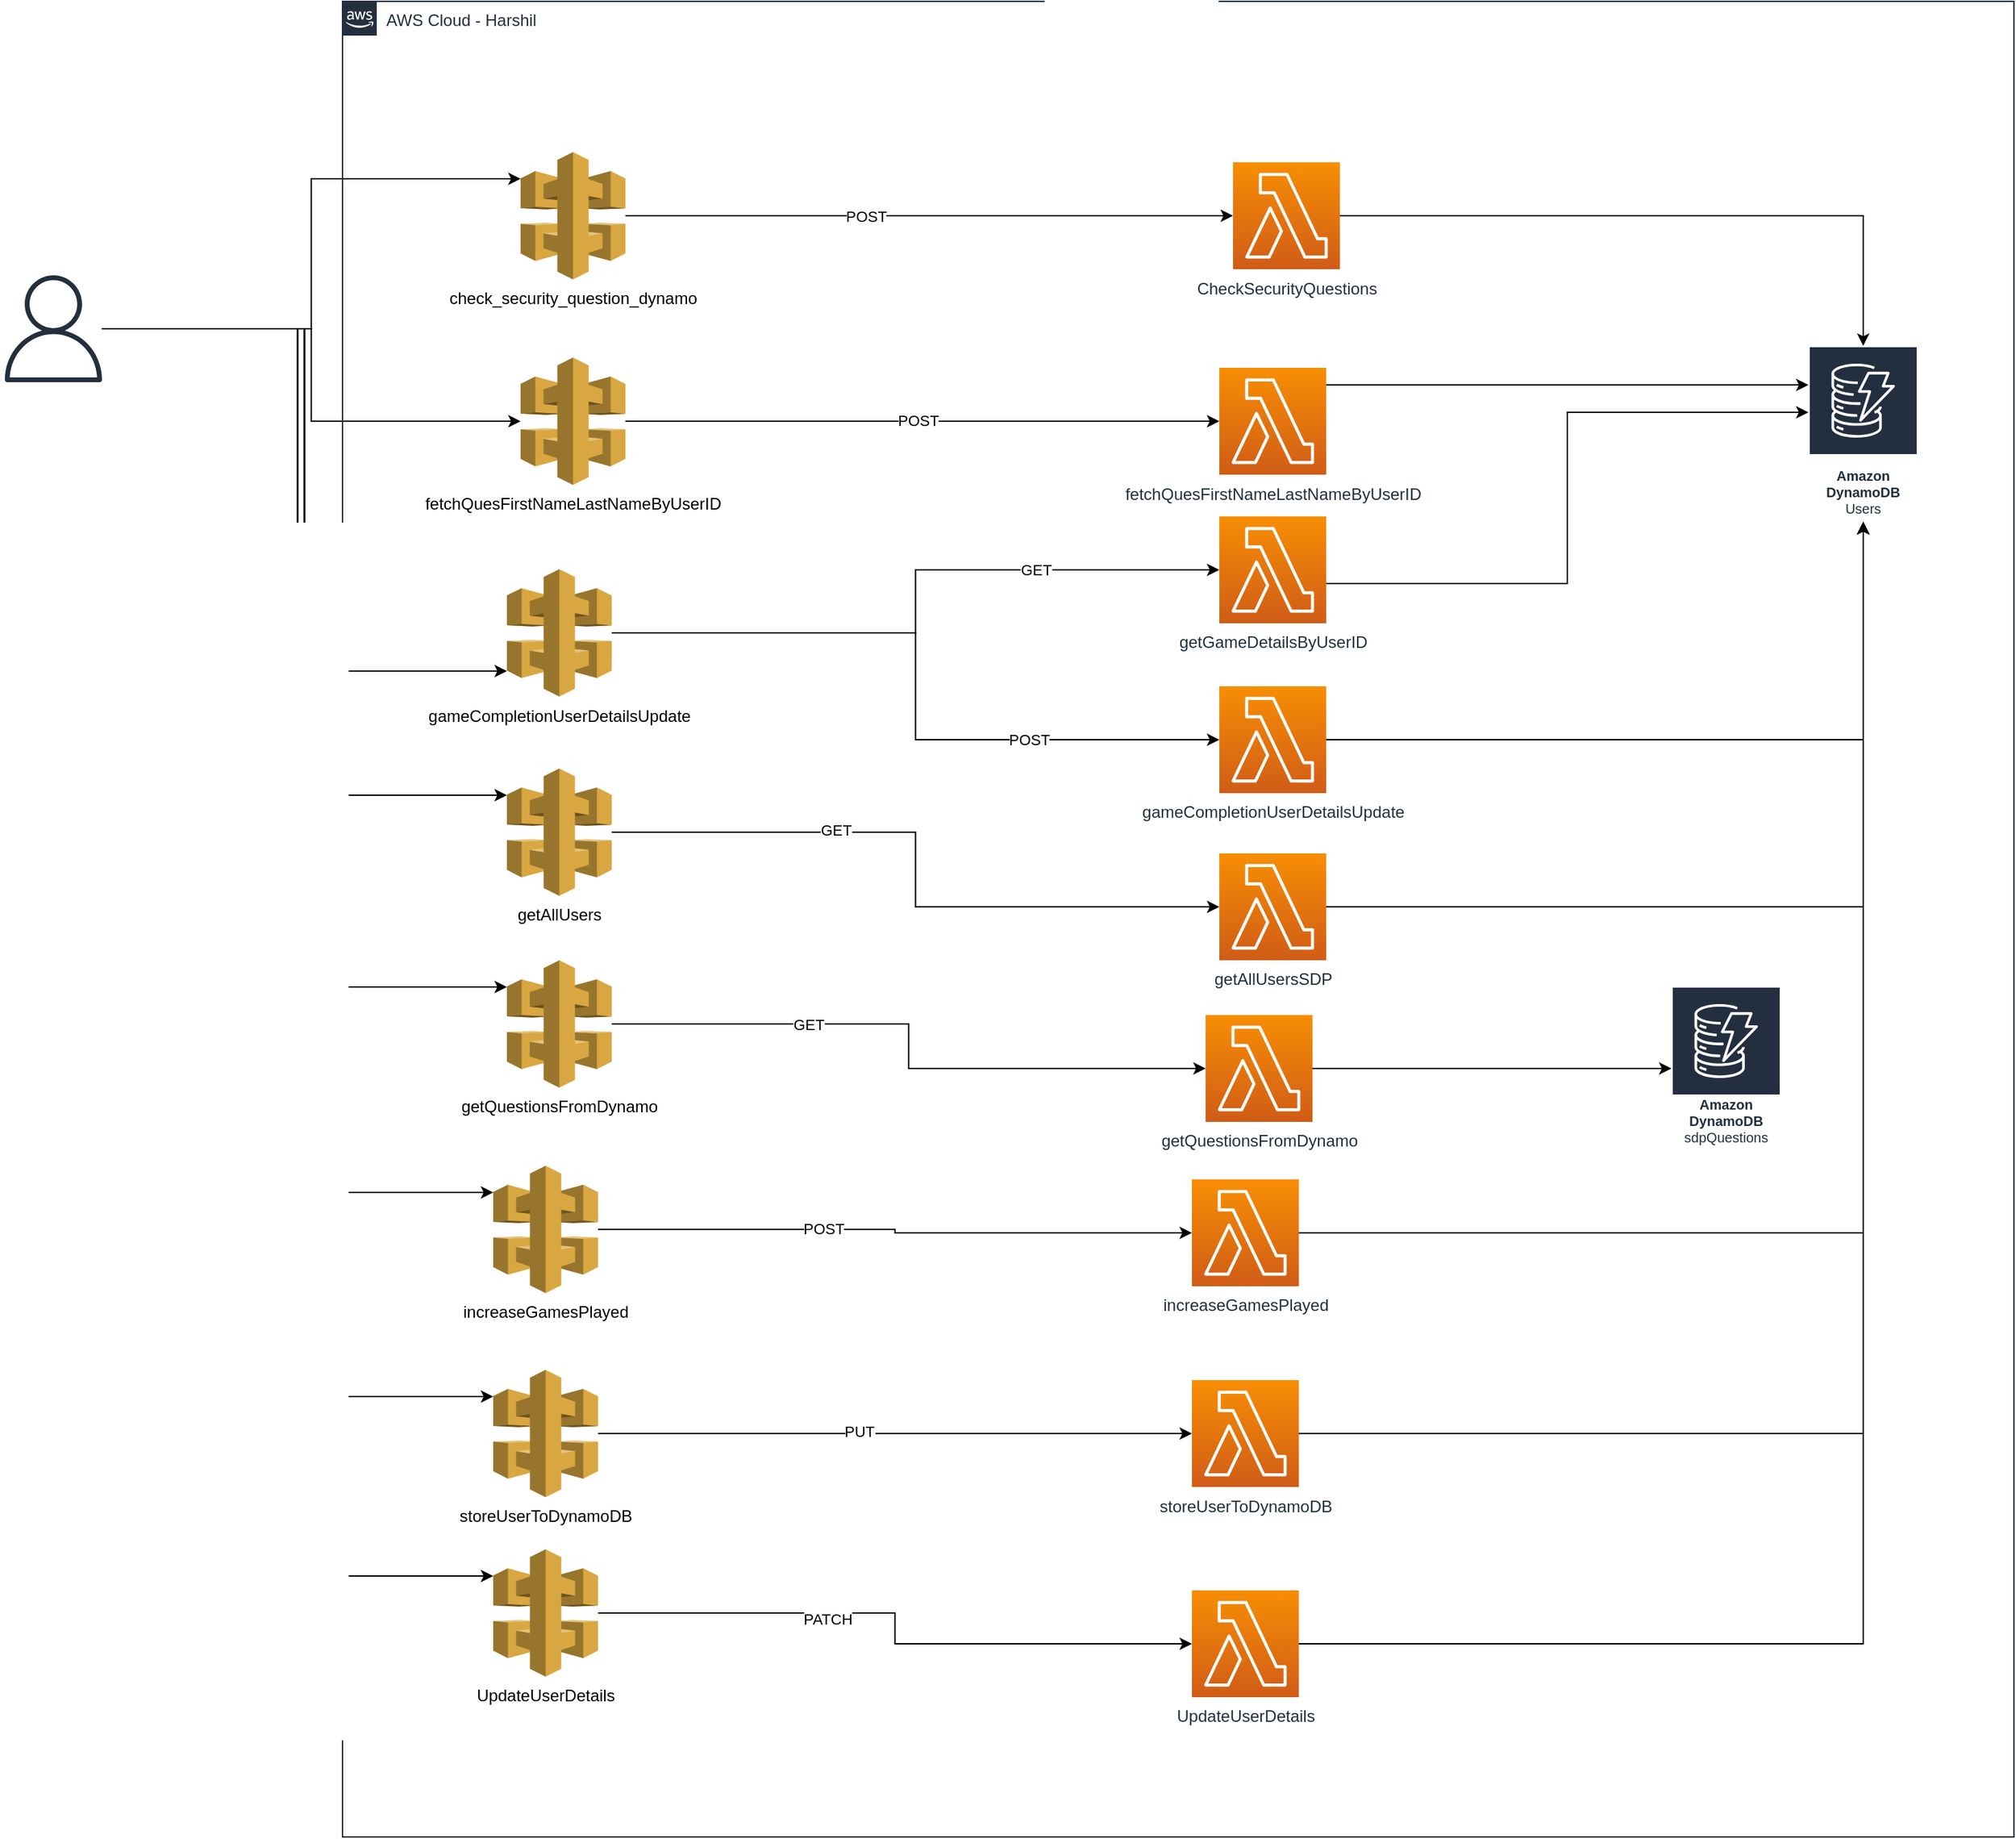 <mxfile version="21.6.6" type="device">
  <diagram name="Page-1" id="wfGJKl3lStCZsuAB7YQr">
    <mxGraphModel dx="2501" dy="750" grid="1" gridSize="10" guides="1" tooltips="1" connect="1" arrows="1" fold="1" page="1" pageScale="1" pageWidth="827" pageHeight="1169" math="0" shadow="0">
      <root>
        <mxCell id="0" />
        <mxCell id="1" parent="0" />
        <mxCell id="5XVgzPO-QSHydqZ4kXn2-1" style="edgeStyle=orthogonalEdgeStyle;rounded=0;orthogonalLoop=1;jettySize=auto;html=1;entryX=0;entryY=0.21;entryDx=0;entryDy=0;entryPerimeter=0;" edge="1" parent="1" source="5XVgzPO-QSHydqZ4kXn2-9" target="5XVgzPO-QSHydqZ4kXn2-13">
          <mxGeometry relative="1" as="geometry" />
        </mxCell>
        <mxCell id="5XVgzPO-QSHydqZ4kXn2-2" style="edgeStyle=orthogonalEdgeStyle;rounded=0;orthogonalLoop=1;jettySize=auto;html=1;" edge="1" parent="1" source="5XVgzPO-QSHydqZ4kXn2-9" target="5XVgzPO-QSHydqZ4kXn2-16">
          <mxGeometry relative="1" as="geometry" />
        </mxCell>
        <mxCell id="5XVgzPO-QSHydqZ4kXn2-3" style="edgeStyle=orthogonalEdgeStyle;rounded=0;orthogonalLoop=1;jettySize=auto;html=1;entryX=0;entryY=0.8;entryDx=0;entryDy=0;entryPerimeter=0;" edge="1" parent="1" source="5XVgzPO-QSHydqZ4kXn2-9" target="5XVgzPO-QSHydqZ4kXn2-30">
          <mxGeometry relative="1" as="geometry">
            <mxPoint x="-210" y="700" as="targetPoint" />
          </mxGeometry>
        </mxCell>
        <mxCell id="5XVgzPO-QSHydqZ4kXn2-4" style="edgeStyle=orthogonalEdgeStyle;rounded=0;orthogonalLoop=1;jettySize=auto;html=1;entryX=0;entryY=0.21;entryDx=0;entryDy=0;entryPerimeter=0;" edge="1" parent="1" source="5XVgzPO-QSHydqZ4kXn2-9" target="5XVgzPO-QSHydqZ4kXn2-19">
          <mxGeometry relative="1" as="geometry" />
        </mxCell>
        <mxCell id="5XVgzPO-QSHydqZ4kXn2-5" style="edgeStyle=orthogonalEdgeStyle;rounded=0;orthogonalLoop=1;jettySize=auto;html=1;entryX=0;entryY=0.21;entryDx=0;entryDy=0;entryPerimeter=0;" edge="1" parent="1" source="5XVgzPO-QSHydqZ4kXn2-9" target="5XVgzPO-QSHydqZ4kXn2-22">
          <mxGeometry relative="1" as="geometry" />
        </mxCell>
        <mxCell id="5XVgzPO-QSHydqZ4kXn2-6" style="edgeStyle=orthogonalEdgeStyle;rounded=0;orthogonalLoop=1;jettySize=auto;html=1;entryX=0;entryY=0.21;entryDx=0;entryDy=0;entryPerimeter=0;" edge="1" parent="1" source="5XVgzPO-QSHydqZ4kXn2-9" target="5XVgzPO-QSHydqZ4kXn2-53">
          <mxGeometry relative="1" as="geometry" />
        </mxCell>
        <mxCell id="5XVgzPO-QSHydqZ4kXn2-7" style="edgeStyle=orthogonalEdgeStyle;rounded=0;orthogonalLoop=1;jettySize=auto;html=1;entryX=0;entryY=0.21;entryDx=0;entryDy=0;entryPerimeter=0;" edge="1" parent="1" source="5XVgzPO-QSHydqZ4kXn2-9" target="5XVgzPO-QSHydqZ4kXn2-25">
          <mxGeometry relative="1" as="geometry" />
        </mxCell>
        <mxCell id="5XVgzPO-QSHydqZ4kXn2-8" style="edgeStyle=orthogonalEdgeStyle;rounded=0;orthogonalLoop=1;jettySize=auto;html=1;entryX=0;entryY=0.21;entryDx=0;entryDy=0;entryPerimeter=0;" edge="1" parent="1" source="5XVgzPO-QSHydqZ4kXn2-9" target="5XVgzPO-QSHydqZ4kXn2-56">
          <mxGeometry relative="1" as="geometry" />
        </mxCell>
        <mxCell id="5XVgzPO-QSHydqZ4kXn2-9" value="" style="sketch=0;outlineConnect=0;fontColor=#232F3E;gradientColor=none;fillColor=#232F3D;strokeColor=none;dashed=0;verticalLabelPosition=bottom;verticalAlign=top;align=center;html=1;fontSize=12;fontStyle=0;aspect=fixed;pointerEvents=1;shape=mxgraph.aws4.user;" vertex="1" parent="1">
          <mxGeometry x="-310" y="370" width="78" height="78" as="geometry" />
        </mxCell>
        <mxCell id="5XVgzPO-QSHydqZ4kXn2-10" value="AWS Cloud - Harshil" style="points=[[0,0],[0.25,0],[0.5,0],[0.75,0],[1,0],[1,0.25],[1,0.5],[1,0.75],[1,1],[0.75,1],[0.5,1],[0.25,1],[0,1],[0,0.75],[0,0.5],[0,0.25]];outlineConnect=0;gradientColor=none;html=1;whiteSpace=wrap;fontSize=12;fontStyle=0;container=1;pointerEvents=0;collapsible=0;recursiveResize=0;shape=mxgraph.aws4.group;grIcon=mxgraph.aws4.group_aws_cloud_alt;strokeColor=#232F3E;fillColor=none;verticalAlign=top;align=left;spacingLeft=30;fontColor=#232F3E;dashed=0;" vertex="1" parent="1">
          <mxGeometry x="-60" y="170" width="1220" height="1340" as="geometry" />
        </mxCell>
        <mxCell id="5XVgzPO-QSHydqZ4kXn2-11" style="edgeStyle=orthogonalEdgeStyle;rounded=0;orthogonalLoop=1;jettySize=auto;html=1;" edge="1" parent="5XVgzPO-QSHydqZ4kXn2-10" source="5XVgzPO-QSHydqZ4kXn2-13" target="5XVgzPO-QSHydqZ4kXn2-32">
          <mxGeometry relative="1" as="geometry" />
        </mxCell>
        <mxCell id="5XVgzPO-QSHydqZ4kXn2-12" value="POST" style="edgeLabel;html=1;align=center;verticalAlign=middle;resizable=0;points=[];" vertex="1" connectable="0" parent="5XVgzPO-QSHydqZ4kXn2-11">
          <mxGeometry x="-0.261" y="3" relative="1" as="geometry">
            <mxPoint x="11" y="3" as="offset" />
          </mxGeometry>
        </mxCell>
        <mxCell id="5XVgzPO-QSHydqZ4kXn2-13" value="check_security_question_dynamo" style="outlineConnect=0;dashed=0;verticalLabelPosition=bottom;verticalAlign=top;align=center;html=1;shape=mxgraph.aws3.api_gateway;fillColor=#D9A741;gradientColor=none;" vertex="1" parent="5XVgzPO-QSHydqZ4kXn2-10">
          <mxGeometry x="130" y="110" width="76.5" height="93" as="geometry" />
        </mxCell>
        <mxCell id="5XVgzPO-QSHydqZ4kXn2-14" style="edgeStyle=orthogonalEdgeStyle;rounded=0;orthogonalLoop=1;jettySize=auto;html=1;" edge="1" parent="5XVgzPO-QSHydqZ4kXn2-10" source="5XVgzPO-QSHydqZ4kXn2-16" target="5XVgzPO-QSHydqZ4kXn2-34">
          <mxGeometry relative="1" as="geometry" />
        </mxCell>
        <mxCell id="5XVgzPO-QSHydqZ4kXn2-15" value="POST" style="edgeLabel;html=1;align=center;verticalAlign=middle;resizable=0;points=[];" vertex="1" connectable="0" parent="5XVgzPO-QSHydqZ4kXn2-14">
          <mxGeometry x="-0.014" y="1" relative="1" as="geometry">
            <mxPoint as="offset" />
          </mxGeometry>
        </mxCell>
        <mxCell id="5XVgzPO-QSHydqZ4kXn2-16" value="fetchQuesFirstNameLastNameByUserID" style="outlineConnect=0;dashed=0;verticalLabelPosition=bottom;verticalAlign=top;align=center;html=1;shape=mxgraph.aws3.api_gateway;fillColor=#D9A741;gradientColor=none;" vertex="1" parent="5XVgzPO-QSHydqZ4kXn2-10">
          <mxGeometry x="130" y="260" width="76.5" height="93" as="geometry" />
        </mxCell>
        <mxCell id="5XVgzPO-QSHydqZ4kXn2-17" style="edgeStyle=orthogonalEdgeStyle;rounded=0;orthogonalLoop=1;jettySize=auto;html=1;entryX=0;entryY=0.5;entryDx=0;entryDy=0;entryPerimeter=0;" edge="1" parent="5XVgzPO-QSHydqZ4kXn2-10" source="5XVgzPO-QSHydqZ4kXn2-19" target="5XVgzPO-QSHydqZ4kXn2-40">
          <mxGeometry relative="1" as="geometry" />
        </mxCell>
        <mxCell id="5XVgzPO-QSHydqZ4kXn2-18" value="GET" style="edgeLabel;html=1;align=center;verticalAlign=middle;resizable=0;points=[];" vertex="1" connectable="0" parent="5XVgzPO-QSHydqZ4kXn2-17">
          <mxGeometry x="-0.345" y="2" relative="1" as="geometry">
            <mxPoint as="offset" />
          </mxGeometry>
        </mxCell>
        <mxCell id="5XVgzPO-QSHydqZ4kXn2-19" value="getAllUsers" style="outlineConnect=0;dashed=0;verticalLabelPosition=bottom;verticalAlign=top;align=center;html=1;shape=mxgraph.aws3.api_gateway;fillColor=#D9A741;gradientColor=none;" vertex="1" parent="5XVgzPO-QSHydqZ4kXn2-10">
          <mxGeometry x="120" y="560" width="76.5" height="93" as="geometry" />
        </mxCell>
        <mxCell id="5XVgzPO-QSHydqZ4kXn2-20" style="edgeStyle=orthogonalEdgeStyle;rounded=0;orthogonalLoop=1;jettySize=auto;html=1;" edge="1" parent="5XVgzPO-QSHydqZ4kXn2-10" source="5XVgzPO-QSHydqZ4kXn2-22" target="5XVgzPO-QSHydqZ4kXn2-42">
          <mxGeometry relative="1" as="geometry" />
        </mxCell>
        <mxCell id="5XVgzPO-QSHydqZ4kXn2-21" value="GET" style="edgeLabel;html=1;align=center;verticalAlign=middle;resizable=0;points=[];" vertex="1" connectable="0" parent="5XVgzPO-QSHydqZ4kXn2-20">
          <mxGeometry x="-0.387" relative="1" as="geometry">
            <mxPoint as="offset" />
          </mxGeometry>
        </mxCell>
        <mxCell id="5XVgzPO-QSHydqZ4kXn2-22" value="getQuestionsFromDynamo" style="outlineConnect=0;dashed=0;verticalLabelPosition=bottom;verticalAlign=top;align=center;html=1;shape=mxgraph.aws3.api_gateway;fillColor=#D9A741;gradientColor=none;" vertex="1" parent="5XVgzPO-QSHydqZ4kXn2-10">
          <mxGeometry x="120" y="700" width="76.5" height="93" as="geometry" />
        </mxCell>
        <mxCell id="5XVgzPO-QSHydqZ4kXn2-23" style="edgeStyle=orthogonalEdgeStyle;rounded=0;orthogonalLoop=1;jettySize=auto;html=1;" edge="1" parent="5XVgzPO-QSHydqZ4kXn2-10" source="5XVgzPO-QSHydqZ4kXn2-25" target="5XVgzPO-QSHydqZ4kXn2-46">
          <mxGeometry relative="1" as="geometry" />
        </mxCell>
        <mxCell id="5XVgzPO-QSHydqZ4kXn2-24" value="PUT" style="edgeLabel;html=1;align=center;verticalAlign=middle;resizable=0;points=[];" vertex="1" connectable="0" parent="5XVgzPO-QSHydqZ4kXn2-23">
          <mxGeometry x="-0.121" y="2" relative="1" as="geometry">
            <mxPoint as="offset" />
          </mxGeometry>
        </mxCell>
        <mxCell id="5XVgzPO-QSHydqZ4kXn2-25" value="storeUserToDynamoDB" style="outlineConnect=0;dashed=0;verticalLabelPosition=bottom;verticalAlign=top;align=center;html=1;shape=mxgraph.aws3.api_gateway;fillColor=#D9A741;gradientColor=none;" vertex="1" parent="5XVgzPO-QSHydqZ4kXn2-10">
          <mxGeometry x="110" y="999" width="76.5" height="93" as="geometry" />
        </mxCell>
        <mxCell id="5XVgzPO-QSHydqZ4kXn2-26" style="edgeStyle=orthogonalEdgeStyle;rounded=0;orthogonalLoop=1;jettySize=auto;html=1;" edge="1" parent="5XVgzPO-QSHydqZ4kXn2-10" source="5XVgzPO-QSHydqZ4kXn2-30" target="5XVgzPO-QSHydqZ4kXn2-36">
          <mxGeometry relative="1" as="geometry" />
        </mxCell>
        <mxCell id="5XVgzPO-QSHydqZ4kXn2-27" value="GET" style="edgeLabel;html=1;align=center;verticalAlign=middle;resizable=0;points=[];" vertex="1" connectable="0" parent="5XVgzPO-QSHydqZ4kXn2-26">
          <mxGeometry x="-0.137" y="3" relative="1" as="geometry">
            <mxPoint x="98" y="-43" as="offset" />
          </mxGeometry>
        </mxCell>
        <mxCell id="5XVgzPO-QSHydqZ4kXn2-28" style="edgeStyle=orthogonalEdgeStyle;rounded=0;orthogonalLoop=1;jettySize=auto;html=1;" edge="1" parent="5XVgzPO-QSHydqZ4kXn2-10" source="5XVgzPO-QSHydqZ4kXn2-30" target="5XVgzPO-QSHydqZ4kXn2-38">
          <mxGeometry relative="1" as="geometry" />
        </mxCell>
        <mxCell id="5XVgzPO-QSHydqZ4kXn2-29" value="POST" style="edgeLabel;html=1;align=center;verticalAlign=middle;resizable=0;points=[];" vertex="1" connectable="0" parent="5XVgzPO-QSHydqZ4kXn2-28">
          <mxGeometry x="0.468" relative="1" as="geometry">
            <mxPoint x="-1" as="offset" />
          </mxGeometry>
        </mxCell>
        <mxCell id="5XVgzPO-QSHydqZ4kXn2-30" value="gameCompletionUserDetailsUpdate" style="outlineConnect=0;dashed=0;verticalLabelPosition=bottom;verticalAlign=top;align=center;html=1;shape=mxgraph.aws3.api_gateway;fillColor=#D9A741;gradientColor=none;" vertex="1" parent="5XVgzPO-QSHydqZ4kXn2-10">
          <mxGeometry x="120" y="414.5" width="76.5" height="93" as="geometry" />
        </mxCell>
        <mxCell id="5XVgzPO-QSHydqZ4kXn2-31" style="edgeStyle=orthogonalEdgeStyle;rounded=0;orthogonalLoop=1;jettySize=auto;html=1;" edge="1" parent="5XVgzPO-QSHydqZ4kXn2-10" source="5XVgzPO-QSHydqZ4kXn2-32" target="5XVgzPO-QSHydqZ4kXn2-49">
          <mxGeometry relative="1" as="geometry" />
        </mxCell>
        <mxCell id="5XVgzPO-QSHydqZ4kXn2-32" value="CheckSecurityQuestions" style="sketch=0;points=[[0,0,0],[0.25,0,0],[0.5,0,0],[0.75,0,0],[1,0,0],[0,1,0],[0.25,1,0],[0.5,1,0],[0.75,1,0],[1,1,0],[0,0.25,0],[0,0.5,0],[0,0.75,0],[1,0.25,0],[1,0.5,0],[1,0.75,0]];outlineConnect=0;fontColor=#232F3E;gradientColor=#F78E04;gradientDirection=north;fillColor=#D05C17;strokeColor=#ffffff;dashed=0;verticalLabelPosition=bottom;verticalAlign=top;align=center;html=1;fontSize=12;fontStyle=0;aspect=fixed;shape=mxgraph.aws4.resourceIcon;resIcon=mxgraph.aws4.lambda;" vertex="1" parent="5XVgzPO-QSHydqZ4kXn2-10">
          <mxGeometry x="650" y="117.5" width="78" height="78" as="geometry" />
        </mxCell>
        <mxCell id="5XVgzPO-QSHydqZ4kXn2-33" style="edgeStyle=orthogonalEdgeStyle;rounded=0;orthogonalLoop=1;jettySize=auto;html=1;" edge="1" parent="5XVgzPO-QSHydqZ4kXn2-10" source="5XVgzPO-QSHydqZ4kXn2-34" target="5XVgzPO-QSHydqZ4kXn2-49">
          <mxGeometry relative="1" as="geometry">
            <Array as="points">
              <mxPoint x="1010" y="280" />
              <mxPoint x="1010" y="280" />
            </Array>
          </mxGeometry>
        </mxCell>
        <mxCell id="5XVgzPO-QSHydqZ4kXn2-34" value="fetchQuesFirstNameLastNameByUserID" style="sketch=0;points=[[0,0,0],[0.25,0,0],[0.5,0,0],[0.75,0,0],[1,0,0],[0,1,0],[0.25,1,0],[0.5,1,0],[0.75,1,0],[1,1,0],[0,0.25,0],[0,0.5,0],[0,0.75,0],[1,0.25,0],[1,0.5,0],[1,0.75,0]];outlineConnect=0;fontColor=#232F3E;gradientColor=#F78E04;gradientDirection=north;fillColor=#D05C17;strokeColor=#ffffff;dashed=0;verticalLabelPosition=bottom;verticalAlign=top;align=center;html=1;fontSize=12;fontStyle=0;aspect=fixed;shape=mxgraph.aws4.resourceIcon;resIcon=mxgraph.aws4.lambda;" vertex="1" parent="5XVgzPO-QSHydqZ4kXn2-10">
          <mxGeometry x="640" y="267.5" width="78" height="78" as="geometry" />
        </mxCell>
        <mxCell id="5XVgzPO-QSHydqZ4kXn2-35" style="edgeStyle=orthogonalEdgeStyle;rounded=0;orthogonalLoop=1;jettySize=auto;html=1;" edge="1" parent="5XVgzPO-QSHydqZ4kXn2-10">
          <mxGeometry relative="1" as="geometry">
            <mxPoint x="718" y="425" as="sourcePoint" />
            <mxPoint x="1070" y="300" as="targetPoint" />
            <Array as="points">
              <mxPoint x="894" y="425" />
              <mxPoint x="894" y="300" />
            </Array>
          </mxGeometry>
        </mxCell>
        <mxCell id="5XVgzPO-QSHydqZ4kXn2-36" value="getGameDetailsByUserID" style="sketch=0;points=[[0,0,0],[0.25,0,0],[0.5,0,0],[0.75,0,0],[1,0,0],[0,1,0],[0.25,1,0],[0.5,1,0],[0.75,1,0],[1,1,0],[0,0.25,0],[0,0.5,0],[0,0.75,0],[1,0.25,0],[1,0.5,0],[1,0.75,0]];outlineConnect=0;fontColor=#232F3E;gradientColor=#F78E04;gradientDirection=north;fillColor=#D05C17;strokeColor=#ffffff;dashed=0;verticalLabelPosition=bottom;verticalAlign=top;align=center;html=1;fontSize=12;fontStyle=0;aspect=fixed;shape=mxgraph.aws4.resourceIcon;resIcon=mxgraph.aws4.lambda;" vertex="1" parent="5XVgzPO-QSHydqZ4kXn2-10">
          <mxGeometry x="640" y="376" width="78" height="78" as="geometry" />
        </mxCell>
        <mxCell id="5XVgzPO-QSHydqZ4kXn2-37" style="edgeStyle=orthogonalEdgeStyle;rounded=0;orthogonalLoop=1;jettySize=auto;html=1;exitX=1;exitY=0.5;exitDx=0;exitDy=0;exitPerimeter=0;" edge="1" parent="5XVgzPO-QSHydqZ4kXn2-10" source="5XVgzPO-QSHydqZ4kXn2-38" target="5XVgzPO-QSHydqZ4kXn2-49">
          <mxGeometry relative="1" as="geometry" />
        </mxCell>
        <mxCell id="5XVgzPO-QSHydqZ4kXn2-38" value="gameCompletionUserDetailsUpdate" style="sketch=0;points=[[0,0,0],[0.25,0,0],[0.5,0,0],[0.75,0,0],[1,0,0],[0,1,0],[0.25,1,0],[0.5,1,0],[0.75,1,0],[1,1,0],[0,0.25,0],[0,0.5,0],[0,0.75,0],[1,0.25,0],[1,0.5,0],[1,0.75,0]];outlineConnect=0;fontColor=#232F3E;gradientColor=#F78E04;gradientDirection=north;fillColor=#D05C17;strokeColor=#ffffff;dashed=0;verticalLabelPosition=bottom;verticalAlign=top;align=center;html=1;fontSize=12;fontStyle=0;aspect=fixed;shape=mxgraph.aws4.resourceIcon;resIcon=mxgraph.aws4.lambda;" vertex="1" parent="5XVgzPO-QSHydqZ4kXn2-10">
          <mxGeometry x="640" y="500" width="78" height="78" as="geometry" />
        </mxCell>
        <mxCell id="5XVgzPO-QSHydqZ4kXn2-39" style="edgeStyle=orthogonalEdgeStyle;rounded=0;orthogonalLoop=1;jettySize=auto;html=1;exitX=1;exitY=0.5;exitDx=0;exitDy=0;exitPerimeter=0;" edge="1" parent="5XVgzPO-QSHydqZ4kXn2-10" source="5XVgzPO-QSHydqZ4kXn2-40" target="5XVgzPO-QSHydqZ4kXn2-49">
          <mxGeometry relative="1" as="geometry" />
        </mxCell>
        <mxCell id="5XVgzPO-QSHydqZ4kXn2-40" value="getAllUsersSDP" style="sketch=0;points=[[0,0,0],[0.25,0,0],[0.5,0,0],[0.75,0,0],[1,0,0],[0,1,0],[0.25,1,0],[0.5,1,0],[0.75,1,0],[1,1,0],[0,0.25,0],[0,0.5,0],[0,0.75,0],[1,0.25,0],[1,0.5,0],[1,0.75,0]];outlineConnect=0;fontColor=#232F3E;gradientColor=#F78E04;gradientDirection=north;fillColor=#D05C17;strokeColor=#ffffff;dashed=0;verticalLabelPosition=bottom;verticalAlign=top;align=center;html=1;fontSize=12;fontStyle=0;aspect=fixed;shape=mxgraph.aws4.resourceIcon;resIcon=mxgraph.aws4.lambda;" vertex="1" parent="5XVgzPO-QSHydqZ4kXn2-10">
          <mxGeometry x="640" y="622" width="78" height="78" as="geometry" />
        </mxCell>
        <mxCell id="5XVgzPO-QSHydqZ4kXn2-41" style="edgeStyle=orthogonalEdgeStyle;rounded=0;orthogonalLoop=1;jettySize=auto;html=1;" edge="1" parent="5XVgzPO-QSHydqZ4kXn2-10" source="5XVgzPO-QSHydqZ4kXn2-42" target="5XVgzPO-QSHydqZ4kXn2-50">
          <mxGeometry relative="1" as="geometry" />
        </mxCell>
        <mxCell id="5XVgzPO-QSHydqZ4kXn2-42" value="getQuestionsFromDynamo" style="sketch=0;points=[[0,0,0],[0.25,0,0],[0.5,0,0],[0.75,0,0],[1,0,0],[0,1,0],[0.25,1,0],[0.5,1,0],[0.75,1,0],[1,1,0],[0,0.25,0],[0,0.5,0],[0,0.75,0],[1,0.25,0],[1,0.5,0],[1,0.75,0]];outlineConnect=0;fontColor=#232F3E;gradientColor=#F78E04;gradientDirection=north;fillColor=#D05C17;strokeColor=#ffffff;dashed=0;verticalLabelPosition=bottom;verticalAlign=top;align=center;html=1;fontSize=12;fontStyle=0;aspect=fixed;shape=mxgraph.aws4.resourceIcon;resIcon=mxgraph.aws4.lambda;" vertex="1" parent="5XVgzPO-QSHydqZ4kXn2-10">
          <mxGeometry x="630" y="740" width="78" height="78" as="geometry" />
        </mxCell>
        <mxCell id="5XVgzPO-QSHydqZ4kXn2-43" style="edgeStyle=orthogonalEdgeStyle;rounded=0;orthogonalLoop=1;jettySize=auto;html=1;" edge="1" parent="5XVgzPO-QSHydqZ4kXn2-10" source="5XVgzPO-QSHydqZ4kXn2-44" target="5XVgzPO-QSHydqZ4kXn2-49">
          <mxGeometry relative="1" as="geometry" />
        </mxCell>
        <mxCell id="5XVgzPO-QSHydqZ4kXn2-44" value="increaseGamesPlayed" style="sketch=0;points=[[0,0,0],[0.25,0,0],[0.5,0,0],[0.75,0,0],[1,0,0],[0,1,0],[0.25,1,0],[0.5,1,0],[0.75,1,0],[1,1,0],[0,0.25,0],[0,0.5,0],[0,0.75,0],[1,0.25,0],[1,0.5,0],[1,0.75,0]];outlineConnect=0;fontColor=#232F3E;gradientColor=#F78E04;gradientDirection=north;fillColor=#D05C17;strokeColor=#ffffff;dashed=0;verticalLabelPosition=bottom;verticalAlign=top;align=center;html=1;fontSize=12;fontStyle=0;aspect=fixed;shape=mxgraph.aws4.resourceIcon;resIcon=mxgraph.aws4.lambda;" vertex="1" parent="5XVgzPO-QSHydqZ4kXn2-10">
          <mxGeometry x="620" y="860" width="78" height="78" as="geometry" />
        </mxCell>
        <mxCell id="5XVgzPO-QSHydqZ4kXn2-45" style="edgeStyle=orthogonalEdgeStyle;rounded=0;orthogonalLoop=1;jettySize=auto;html=1;" edge="1" parent="5XVgzPO-QSHydqZ4kXn2-10" source="5XVgzPO-QSHydqZ4kXn2-46" target="5XVgzPO-QSHydqZ4kXn2-49">
          <mxGeometry relative="1" as="geometry" />
        </mxCell>
        <mxCell id="5XVgzPO-QSHydqZ4kXn2-46" value="storeUserToDynamoDB" style="sketch=0;points=[[0,0,0],[0.25,0,0],[0.5,0,0],[0.75,0,0],[1,0,0],[0,1,0],[0.25,1,0],[0.5,1,0],[0.75,1,0],[1,1,0],[0,0.25,0],[0,0.5,0],[0,0.75,0],[1,0.25,0],[1,0.5,0],[1,0.75,0]];outlineConnect=0;fontColor=#232F3E;gradientColor=#F78E04;gradientDirection=north;fillColor=#D05C17;strokeColor=#ffffff;dashed=0;verticalLabelPosition=bottom;verticalAlign=top;align=center;html=1;fontSize=12;fontStyle=0;aspect=fixed;shape=mxgraph.aws4.resourceIcon;resIcon=mxgraph.aws4.lambda;" vertex="1" parent="5XVgzPO-QSHydqZ4kXn2-10">
          <mxGeometry x="620" y="1006.5" width="78" height="78" as="geometry" />
        </mxCell>
        <mxCell id="5XVgzPO-QSHydqZ4kXn2-47" style="edgeStyle=orthogonalEdgeStyle;rounded=0;orthogonalLoop=1;jettySize=auto;html=1;" edge="1" parent="5XVgzPO-QSHydqZ4kXn2-10" source="5XVgzPO-QSHydqZ4kXn2-48" target="5XVgzPO-QSHydqZ4kXn2-49">
          <mxGeometry relative="1" as="geometry" />
        </mxCell>
        <mxCell id="5XVgzPO-QSHydqZ4kXn2-48" value="UpdateUserDetails" style="sketch=0;points=[[0,0,0],[0.25,0,0],[0.5,0,0],[0.75,0,0],[1,0,0],[0,1,0],[0.25,1,0],[0.5,1,0],[0.75,1,0],[1,1,0],[0,0.25,0],[0,0.5,0],[0,0.75,0],[1,0.25,0],[1,0.5,0],[1,0.75,0]];outlineConnect=0;fontColor=#232F3E;gradientColor=#F78E04;gradientDirection=north;fillColor=#D05C17;strokeColor=#ffffff;dashed=0;verticalLabelPosition=bottom;verticalAlign=top;align=center;html=1;fontSize=12;fontStyle=0;aspect=fixed;shape=mxgraph.aws4.resourceIcon;resIcon=mxgraph.aws4.lambda;" vertex="1" parent="5XVgzPO-QSHydqZ4kXn2-10">
          <mxGeometry x="620" y="1160" width="78" height="78" as="geometry" />
        </mxCell>
        <mxCell id="5XVgzPO-QSHydqZ4kXn2-49" value="Amazon DynamoDB&lt;br&gt;&lt;span style=&quot;font-weight: normal;&quot;&gt;Users&lt;/span&gt;" style="sketch=0;outlineConnect=0;fontColor=#232F3E;gradientColor=none;strokeColor=#ffffff;fillColor=#232F3E;dashed=0;verticalLabelPosition=middle;verticalAlign=bottom;align=center;html=1;whiteSpace=wrap;fontSize=10;fontStyle=1;spacing=3;shape=mxgraph.aws4.productIcon;prIcon=mxgraph.aws4.dynamodb;" vertex="1" parent="5XVgzPO-QSHydqZ4kXn2-10">
          <mxGeometry x="1070" y="251.5" width="80" height="128.5" as="geometry" />
        </mxCell>
        <mxCell id="5XVgzPO-QSHydqZ4kXn2-50" value="Amazon DynamoDB&lt;br&gt;&lt;span style=&quot;font-weight: normal;&quot;&gt;sdpQuestions&lt;/span&gt;" style="sketch=0;outlineConnect=0;fontColor=#232F3E;gradientColor=none;strokeColor=#ffffff;fillColor=#232F3E;dashed=0;verticalLabelPosition=middle;verticalAlign=bottom;align=center;html=1;whiteSpace=wrap;fontSize=10;fontStyle=1;spacing=3;shape=mxgraph.aws4.productIcon;prIcon=mxgraph.aws4.dynamodb;" vertex="1" parent="5XVgzPO-QSHydqZ4kXn2-10">
          <mxGeometry x="970" y="719" width="80" height="120" as="geometry" />
        </mxCell>
        <mxCell id="5XVgzPO-QSHydqZ4kXn2-51" style="edgeStyle=orthogonalEdgeStyle;rounded=0;orthogonalLoop=1;jettySize=auto;html=1;" edge="1" parent="1" source="5XVgzPO-QSHydqZ4kXn2-53" target="5XVgzPO-QSHydqZ4kXn2-44">
          <mxGeometry relative="1" as="geometry" />
        </mxCell>
        <mxCell id="5XVgzPO-QSHydqZ4kXn2-52" value="POST" style="edgeLabel;html=1;align=center;verticalAlign=middle;resizable=0;points=[];" vertex="1" connectable="0" parent="5XVgzPO-QSHydqZ4kXn2-51">
          <mxGeometry x="-0.245" y="1" relative="1" as="geometry">
            <mxPoint as="offset" />
          </mxGeometry>
        </mxCell>
        <mxCell id="5XVgzPO-QSHydqZ4kXn2-53" value="increaseGamesPlayed" style="outlineConnect=0;dashed=0;verticalLabelPosition=bottom;verticalAlign=top;align=center;html=1;shape=mxgraph.aws3.api_gateway;fillColor=#D9A741;gradientColor=none;" vertex="1" parent="1">
          <mxGeometry x="50" y="1020" width="76.5" height="93" as="geometry" />
        </mxCell>
        <mxCell id="5XVgzPO-QSHydqZ4kXn2-54" style="edgeStyle=orthogonalEdgeStyle;rounded=0;orthogonalLoop=1;jettySize=auto;html=1;" edge="1" parent="1" source="5XVgzPO-QSHydqZ4kXn2-56" target="5XVgzPO-QSHydqZ4kXn2-48">
          <mxGeometry relative="1" as="geometry" />
        </mxCell>
        <mxCell id="5XVgzPO-QSHydqZ4kXn2-55" value="PATCH" style="edgeLabel;html=1;align=center;verticalAlign=middle;resizable=0;points=[];" vertex="1" connectable="0" parent="5XVgzPO-QSHydqZ4kXn2-54">
          <mxGeometry x="-0.268" y="-4" relative="1" as="geometry">
            <mxPoint as="offset" />
          </mxGeometry>
        </mxCell>
        <mxCell id="5XVgzPO-QSHydqZ4kXn2-56" value="UpdateUserDetails" style="outlineConnect=0;dashed=0;verticalLabelPosition=bottom;verticalAlign=top;align=center;html=1;shape=mxgraph.aws3.api_gateway;fillColor=#D9A741;gradientColor=none;" vertex="1" parent="1">
          <mxGeometry x="50" y="1300" width="76.5" height="93" as="geometry" />
        </mxCell>
      </root>
    </mxGraphModel>
  </diagram>
</mxfile>
